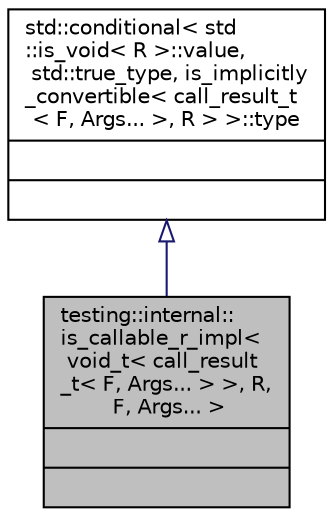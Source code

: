 digraph "testing::internal::is_callable_r_impl&lt; void_t&lt; call_result_t&lt; F, Args... &gt; &gt;, R, F, Args... &gt;"
{
 // LATEX_PDF_SIZE
  bgcolor="transparent";
  edge [fontname="Helvetica",fontsize="10",labelfontname="Helvetica",labelfontsize="10"];
  node [fontname="Helvetica",fontsize="10",shape=record];
  Node1 [label="{testing::internal::\lis_callable_r_impl\<\l void_t\< call_result\l_t\< F, Args... \> \>, R,\l F, Args... \>\n||}",height=0.2,width=0.4,color="black", fillcolor="grey75", style="filled", fontcolor="black",tooltip=" "];
  Node2 -> Node1 [dir="back",color="midnightblue",fontsize="10",style="solid",arrowtail="onormal",fontname="Helvetica"];
  Node2 [label="{std::conditional\< std\l::is_void\< R \>::value,\l std::true_type, is_implicitly\l_convertible\< call_result_t\l\< F, Args... \>, R \> \>::type\n||}",height=0.2,width=0.4,color="black",URL="$classstd_1_1conditional_3_01std_1_1is__void_3_01R_01_4_1_1value_00_01std_1_1true__type_00_01is__fc572566ed31242f47b3cc1bba6ab3b3.html",tooltip=" "];
}
